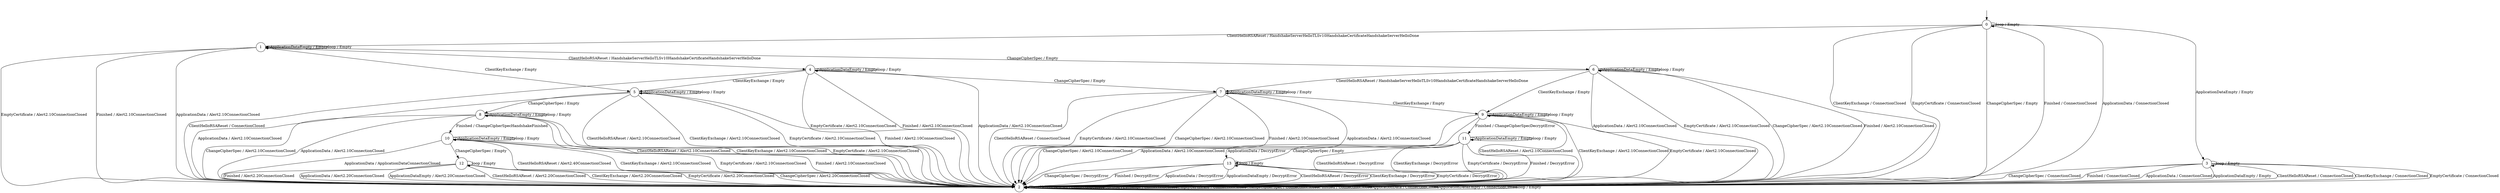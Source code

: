 digraph g {
__start0 [label="" shape="none"];

	s0 [shape="circle" label="0"];
	s1 [shape="circle" label="1"];
	s2 [shape="circle" label="2"];
	s3 [shape="circle" label="3"];
	s4 [shape="circle" label="4"];
	s5 [shape="circle" label="5"];
	s6 [shape="circle" label="6"];
	s7 [shape="circle" label="7"];
	s8 [shape="circle" label="8"];
	s9 [shape="circle" label="9"];
	s10 [shape="circle" label="10"];
	s11 [shape="circle" label="11"];
	s12 [shape="circle" label="12"];
	s13 [shape="circle" label="13"];
	s0 -> s1 [label="ClientHelloRSAReset / HandshakeServerHelloTLSv10HandshakeCertificateHandshakeServerHelloDone"];
	s0 -> s2 [label="ClientKeyExchange / ConnectionClosed"];
	s0 -> s2 [label="EmptyCertificate / ConnectionClosed"];
	s0 -> s2 [label="ChangeCipherSpec / Empty"];
	s0 -> s2 [label="Finished / ConnectionClosed"];
	s0 -> s2 [label="ApplicationData / ConnectionClosed"];
	s0 -> s3 [label="ApplicationDataEmpty / Empty"];
	s1 -> s4 [label="ClientHelloRSAReset / HandshakeServerHelloTLSv10HandshakeCertificateHandshakeServerHelloDone"];
	s1 -> s5 [label="ClientKeyExchange / Empty"];
	s1 -> s2 [label="EmptyCertificate / Alert2.10ConnectionClosed"];
	s1 -> s6 [label="ChangeCipherSpec / Empty"];
	s1 -> s2 [label="Finished / Alert2.10ConnectionClosed"];
	s1 -> s2 [label="ApplicationData / Alert2.10ConnectionClosed"];
	s1 -> s1 [label="ApplicationDataEmpty / Empty"];
	s2 -> s2 [label="ClientHelloRSAReset / ConnectionClosed"];
	s2 -> s2 [label="ClientKeyExchange / ConnectionClosed"];
	s2 -> s2 [label="EmptyCertificate / ConnectionClosed"];
	s2 -> s2 [label="ChangeCipherSpec / ConnectionClosed"];
	s2 -> s2 [label="Finished / ConnectionClosed"];
	s2 -> s2 [label="ApplicationData / ConnectionClosed"];
	s2 -> s2 [label="ApplicationDataEmpty / ConnectionClosed"];
	s3 -> s2 [label="ClientHelloRSAReset / ConnectionClosed"];
	s3 -> s2 [label="ClientKeyExchange / ConnectionClosed"];
	s3 -> s2 [label="EmptyCertificate / ConnectionClosed"];
	s3 -> s2 [label="ChangeCipherSpec / ConnectionClosed"];
	s3 -> s2 [label="Finished / ConnectionClosed"];
	s3 -> s2 [label="ApplicationData / ConnectionClosed"];
	s3 -> s2 [label="ApplicationDataEmpty / Empty"];
	s4 -> s2 [label="ClientHelloRSAReset / ConnectionClosed"];
	s4 -> s5 [label="ClientKeyExchange / Empty"];
	s4 -> s2 [label="EmptyCertificate / Alert2.10ConnectionClosed"];
	s4 -> s7 [label="ChangeCipherSpec / Empty"];
	s4 -> s2 [label="Finished / Alert2.10ConnectionClosed"];
	s4 -> s2 [label="ApplicationData / Alert2.10ConnectionClosed"];
	s4 -> s4 [label="ApplicationDataEmpty / Empty"];
	s5 -> s2 [label="ClientHelloRSAReset / Alert2.10ConnectionClosed"];
	s5 -> s2 [label="ClientKeyExchange / Alert2.10ConnectionClosed"];
	s5 -> s2 [label="EmptyCertificate / Alert2.10ConnectionClosed"];
	s5 -> s8 [label="ChangeCipherSpec / Empty"];
	s5 -> s2 [label="Finished / Alert2.10ConnectionClosed"];
	s5 -> s2 [label="ApplicationData / Alert2.10ConnectionClosed"];
	s5 -> s5 [label="ApplicationDataEmpty / Empty"];
	s6 -> s7 [label="ClientHelloRSAReset / HandshakeServerHelloTLSv10HandshakeCertificateHandshakeServerHelloDone"];
	s6 -> s9 [label="ClientKeyExchange / Empty"];
	s6 -> s2 [label="EmptyCertificate / Alert2.10ConnectionClosed"];
	s6 -> s2 [label="ChangeCipherSpec / Alert2.10ConnectionClosed"];
	s6 -> s2 [label="Finished / Alert2.10ConnectionClosed"];
	s6 -> s2 [label="ApplicationData / Alert2.10ConnectionClosed"];
	s6 -> s6 [label="ApplicationDataEmpty / Empty"];
	s7 -> s2 [label="ClientHelloRSAReset / ConnectionClosed"];
	s7 -> s9 [label="ClientKeyExchange / Empty"];
	s7 -> s2 [label="EmptyCertificate / Alert2.10ConnectionClosed"];
	s7 -> s2 [label="ChangeCipherSpec / Alert2.10ConnectionClosed"];
	s7 -> s2 [label="Finished / Alert2.10ConnectionClosed"];
	s7 -> s2 [label="ApplicationData / Alert2.10ConnectionClosed"];
	s7 -> s7 [label="ApplicationDataEmpty / Empty"];
	s8 -> s2 [label="ClientHelloRSAReset / Alert2.10ConnectionClosed"];
	s8 -> s2 [label="ClientKeyExchange / Alert2.10ConnectionClosed"];
	s8 -> s2 [label="EmptyCertificate / Alert2.10ConnectionClosed"];
	s8 -> s2 [label="ChangeCipherSpec / Alert2.10ConnectionClosed"];
	s8 -> s10 [label="Finished / ChangeCipherSpecHandshakeFinished"];
	s8 -> s2 [label="ApplicationData / Alert2.10ConnectionClosed"];
	s8 -> s8 [label="ApplicationDataEmpty / Empty"];
	s9 -> s2 [label="ClientHelloRSAReset / Alert2.10ConnectionClosed"];
	s9 -> s2 [label="ClientKeyExchange / Alert2.10ConnectionClosed"];
	s9 -> s2 [label="EmptyCertificate / Alert2.10ConnectionClosed"];
	s9 -> s2 [label="ChangeCipherSpec / Alert2.10ConnectionClosed"];
	s9 -> s11 [label="Finished / ChangeCipherSpecDecryptError"];
	s9 -> s2 [label="ApplicationData / Alert2.10ConnectionClosed"];
	s9 -> s9 [label="ApplicationDataEmpty / Empty"];
	s10 -> s2 [label="ClientHelloRSAReset / Alert2.40ConnectionClosed"];
	s10 -> s2 [label="ClientKeyExchange / Alert2.10ConnectionClosed"];
	s10 -> s2 [label="EmptyCertificate / Alert2.10ConnectionClosed"];
	s10 -> s12 [label="ChangeCipherSpec / Empty"];
	s10 -> s2 [label="Finished / Alert2.10ConnectionClosed"];
	s10 -> s2 [label="ApplicationData / ApplicationDataConnectionClosed"];
	s10 -> s10 [label="ApplicationDataEmpty / Empty"];
	s11 -> s2 [label="ClientHelloRSAReset / DecryptError"];
	s11 -> s2 [label="ClientKeyExchange / DecryptError"];
	s11 -> s2 [label="EmptyCertificate / DecryptError"];
	s11 -> s13 [label="ChangeCipherSpec / Empty"];
	s11 -> s2 [label="Finished / DecryptError"];
	s11 -> s13 [label="ApplicationData / DecryptError"];
	s11 -> s11 [label="ApplicationDataEmpty / Empty"];
	s12 -> s2 [label="ClientHelloRSAReset / Alert2.20ConnectionClosed"];
	s12 -> s2 [label="ClientKeyExchange / Alert2.20ConnectionClosed"];
	s12 -> s2 [label="EmptyCertificate / Alert2.20ConnectionClosed"];
	s12 -> s2 [label="ChangeCipherSpec / Alert2.20ConnectionClosed"];
	s12 -> s2 [label="Finished / Alert2.20ConnectionClosed"];
	s12 -> s2 [label="ApplicationData / Alert2.20ConnectionClosed"];
	s12 -> s2 [label="ApplicationDataEmpty / Alert2.20ConnectionClosed"];
	s13 -> s2 [label="ClientHelloRSAReset / DecryptError"];
	s13 -> s2 [label="ClientKeyExchange / DecryptError"];
	s13 -> s2 [label="EmptyCertificate / DecryptError"];
	s13 -> s2 [label="ChangeCipherSpec / DecryptError"];
	s13 -> s2 [label="Finished / DecryptError"];
	s13 -> s2 [label="ApplicationData / DecryptError"];
	s13 -> s2 [label="ApplicationDataEmpty / DecryptError"];
    s0 -> s0 [label="loop / Empty"];
    s1 -> s1 [label="loop / Empty"];
    s2 -> s2 [label="loop / Empty"];
    s3 -> s3 [label="loop / Empty"];
    s4 -> s4 [label="loop / Empty"];
    s5 -> s5 [label="loop / Empty"];
    s6 -> s6 [label="loop / Empty"];
    s7 -> s7 [label="loop / Empty"];
    s8 -> s8 [label="loop / Empty"];
    s9 -> s9 [label="loop / Empty"];
    s10 -> s10 [label="loop / Empty"];
    s11 -> s11 [label="loop / Empty"];
    s12 -> s12 [label="loop / Empty"];
    s13 -> s13 [label="loop / Empty"];

__start0 -> s0;
}
